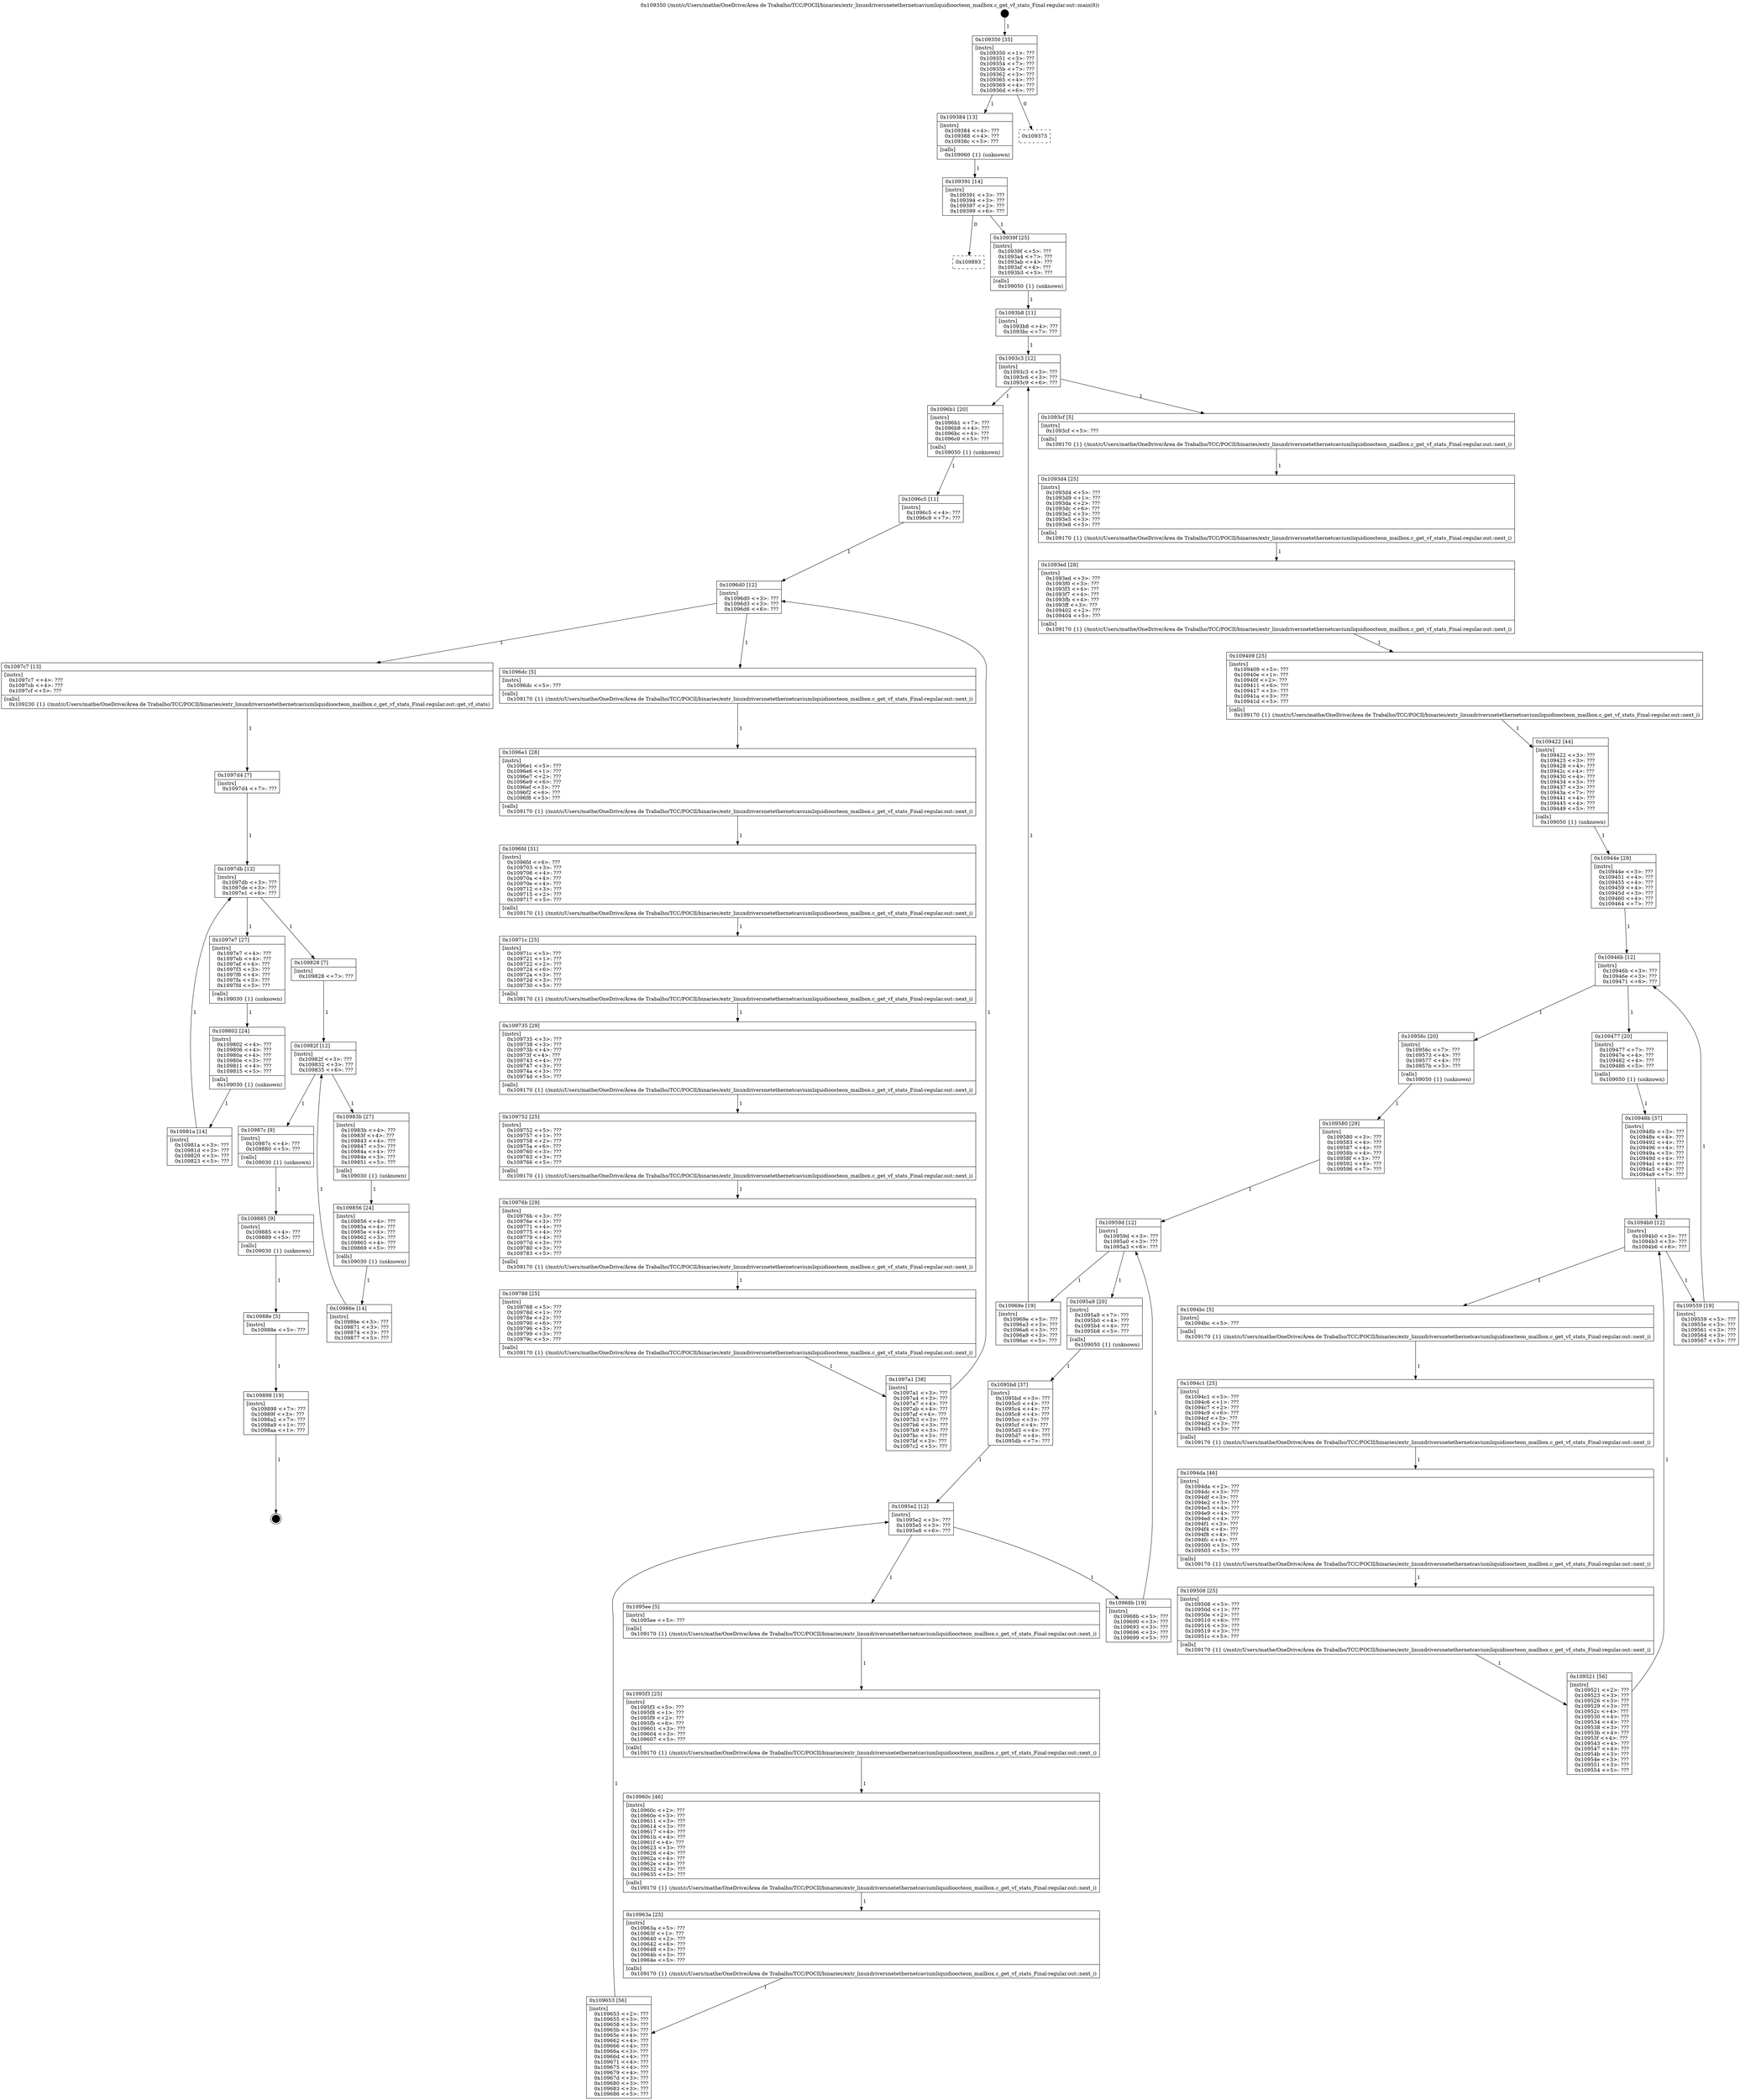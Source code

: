 digraph "0x109350" {
  label = "0x109350 (/mnt/c/Users/mathe/OneDrive/Área de Trabalho/TCC/POCII/binaries/extr_linuxdriversnetethernetcaviumliquidioocteon_mailbox.c_get_vf_stats_Final-regular.out::main(0))"
  labelloc = "t"
  node[shape=record]

  Entry [label="",width=0.3,height=0.3,shape=circle,fillcolor=black,style=filled]
  "0x109350" [label="{
     0x109350 [35]\l
     | [instrs]\l
     &nbsp;&nbsp;0x109350 \<+1\>: ???\l
     &nbsp;&nbsp;0x109351 \<+3\>: ???\l
     &nbsp;&nbsp;0x109354 \<+7\>: ???\l
     &nbsp;&nbsp;0x10935b \<+7\>: ???\l
     &nbsp;&nbsp;0x109362 \<+3\>: ???\l
     &nbsp;&nbsp;0x109365 \<+4\>: ???\l
     &nbsp;&nbsp;0x109369 \<+4\>: ???\l
     &nbsp;&nbsp;0x10936d \<+6\>: ???\l
  }"]
  "0x109384" [label="{
     0x109384 [13]\l
     | [instrs]\l
     &nbsp;&nbsp;0x109384 \<+4\>: ???\l
     &nbsp;&nbsp;0x109388 \<+4\>: ???\l
     &nbsp;&nbsp;0x10938c \<+5\>: ???\l
     | [calls]\l
     &nbsp;&nbsp;0x109060 \{1\} (unknown)\l
  }"]
  "0x109373" [label="{
     0x109373\l
  }", style=dashed]
  "0x109391" [label="{
     0x109391 [14]\l
     | [instrs]\l
     &nbsp;&nbsp;0x109391 \<+3\>: ???\l
     &nbsp;&nbsp;0x109394 \<+3\>: ???\l
     &nbsp;&nbsp;0x109397 \<+2\>: ???\l
     &nbsp;&nbsp;0x109399 \<+6\>: ???\l
  }"]
  "0x109893" [label="{
     0x109893\l
  }", style=dashed]
  "0x10939f" [label="{
     0x10939f [25]\l
     | [instrs]\l
     &nbsp;&nbsp;0x10939f \<+5\>: ???\l
     &nbsp;&nbsp;0x1093a4 \<+7\>: ???\l
     &nbsp;&nbsp;0x1093ab \<+4\>: ???\l
     &nbsp;&nbsp;0x1093af \<+4\>: ???\l
     &nbsp;&nbsp;0x1093b3 \<+5\>: ???\l
     | [calls]\l
     &nbsp;&nbsp;0x109050 \{1\} (unknown)\l
  }"]
  Exit [label="",width=0.3,height=0.3,shape=circle,fillcolor=black,style=filled,peripheries=2]
  "0x1093c3" [label="{
     0x1093c3 [12]\l
     | [instrs]\l
     &nbsp;&nbsp;0x1093c3 \<+3\>: ???\l
     &nbsp;&nbsp;0x1093c6 \<+3\>: ???\l
     &nbsp;&nbsp;0x1093c9 \<+6\>: ???\l
  }"]
  "0x1096b1" [label="{
     0x1096b1 [20]\l
     | [instrs]\l
     &nbsp;&nbsp;0x1096b1 \<+7\>: ???\l
     &nbsp;&nbsp;0x1096b8 \<+4\>: ???\l
     &nbsp;&nbsp;0x1096bc \<+4\>: ???\l
     &nbsp;&nbsp;0x1096c0 \<+5\>: ???\l
     | [calls]\l
     &nbsp;&nbsp;0x109050 \{1\} (unknown)\l
  }"]
  "0x1093cf" [label="{
     0x1093cf [5]\l
     | [instrs]\l
     &nbsp;&nbsp;0x1093cf \<+5\>: ???\l
     | [calls]\l
     &nbsp;&nbsp;0x109170 \{1\} (/mnt/c/Users/mathe/OneDrive/Área de Trabalho/TCC/POCII/binaries/extr_linuxdriversnetethernetcaviumliquidioocteon_mailbox.c_get_vf_stats_Final-regular.out::next_i)\l
  }"]
  "0x1093d4" [label="{
     0x1093d4 [25]\l
     | [instrs]\l
     &nbsp;&nbsp;0x1093d4 \<+5\>: ???\l
     &nbsp;&nbsp;0x1093d9 \<+1\>: ???\l
     &nbsp;&nbsp;0x1093da \<+2\>: ???\l
     &nbsp;&nbsp;0x1093dc \<+6\>: ???\l
     &nbsp;&nbsp;0x1093e2 \<+3\>: ???\l
     &nbsp;&nbsp;0x1093e5 \<+3\>: ???\l
     &nbsp;&nbsp;0x1093e8 \<+5\>: ???\l
     | [calls]\l
     &nbsp;&nbsp;0x109170 \{1\} (/mnt/c/Users/mathe/OneDrive/Área de Trabalho/TCC/POCII/binaries/extr_linuxdriversnetethernetcaviumliquidioocteon_mailbox.c_get_vf_stats_Final-regular.out::next_i)\l
  }"]
  "0x1093ed" [label="{
     0x1093ed [28]\l
     | [instrs]\l
     &nbsp;&nbsp;0x1093ed \<+3\>: ???\l
     &nbsp;&nbsp;0x1093f0 \<+3\>: ???\l
     &nbsp;&nbsp;0x1093f3 \<+4\>: ???\l
     &nbsp;&nbsp;0x1093f7 \<+4\>: ???\l
     &nbsp;&nbsp;0x1093fb \<+4\>: ???\l
     &nbsp;&nbsp;0x1093ff \<+3\>: ???\l
     &nbsp;&nbsp;0x109402 \<+2\>: ???\l
     &nbsp;&nbsp;0x109404 \<+5\>: ???\l
     | [calls]\l
     &nbsp;&nbsp;0x109170 \{1\} (/mnt/c/Users/mathe/OneDrive/Área de Trabalho/TCC/POCII/binaries/extr_linuxdriversnetethernetcaviumliquidioocteon_mailbox.c_get_vf_stats_Final-regular.out::next_i)\l
  }"]
  "0x109409" [label="{
     0x109409 [25]\l
     | [instrs]\l
     &nbsp;&nbsp;0x109409 \<+5\>: ???\l
     &nbsp;&nbsp;0x10940e \<+1\>: ???\l
     &nbsp;&nbsp;0x10940f \<+2\>: ???\l
     &nbsp;&nbsp;0x109411 \<+6\>: ???\l
     &nbsp;&nbsp;0x109417 \<+3\>: ???\l
     &nbsp;&nbsp;0x10941a \<+3\>: ???\l
     &nbsp;&nbsp;0x10941d \<+5\>: ???\l
     | [calls]\l
     &nbsp;&nbsp;0x109170 \{1\} (/mnt/c/Users/mathe/OneDrive/Área de Trabalho/TCC/POCII/binaries/extr_linuxdriversnetethernetcaviumliquidioocteon_mailbox.c_get_vf_stats_Final-regular.out::next_i)\l
  }"]
  "0x109422" [label="{
     0x109422 [44]\l
     | [instrs]\l
     &nbsp;&nbsp;0x109422 \<+3\>: ???\l
     &nbsp;&nbsp;0x109425 \<+3\>: ???\l
     &nbsp;&nbsp;0x109428 \<+4\>: ???\l
     &nbsp;&nbsp;0x10942c \<+4\>: ???\l
     &nbsp;&nbsp;0x109430 \<+4\>: ???\l
     &nbsp;&nbsp;0x109434 \<+3\>: ???\l
     &nbsp;&nbsp;0x109437 \<+3\>: ???\l
     &nbsp;&nbsp;0x10943a \<+7\>: ???\l
     &nbsp;&nbsp;0x109441 \<+4\>: ???\l
     &nbsp;&nbsp;0x109445 \<+4\>: ???\l
     &nbsp;&nbsp;0x109449 \<+5\>: ???\l
     | [calls]\l
     &nbsp;&nbsp;0x109050 \{1\} (unknown)\l
  }"]
  "0x10946b" [label="{
     0x10946b [12]\l
     | [instrs]\l
     &nbsp;&nbsp;0x10946b \<+3\>: ???\l
     &nbsp;&nbsp;0x10946e \<+3\>: ???\l
     &nbsp;&nbsp;0x109471 \<+6\>: ???\l
  }"]
  "0x10956c" [label="{
     0x10956c [20]\l
     | [instrs]\l
     &nbsp;&nbsp;0x10956c \<+7\>: ???\l
     &nbsp;&nbsp;0x109573 \<+4\>: ???\l
     &nbsp;&nbsp;0x109577 \<+4\>: ???\l
     &nbsp;&nbsp;0x10957b \<+5\>: ???\l
     | [calls]\l
     &nbsp;&nbsp;0x109050 \{1\} (unknown)\l
  }"]
  "0x109477" [label="{
     0x109477 [20]\l
     | [instrs]\l
     &nbsp;&nbsp;0x109477 \<+7\>: ???\l
     &nbsp;&nbsp;0x10947e \<+4\>: ???\l
     &nbsp;&nbsp;0x109482 \<+4\>: ???\l
     &nbsp;&nbsp;0x109486 \<+5\>: ???\l
     | [calls]\l
     &nbsp;&nbsp;0x109050 \{1\} (unknown)\l
  }"]
  "0x1094b0" [label="{
     0x1094b0 [12]\l
     | [instrs]\l
     &nbsp;&nbsp;0x1094b0 \<+3\>: ???\l
     &nbsp;&nbsp;0x1094b3 \<+3\>: ???\l
     &nbsp;&nbsp;0x1094b6 \<+6\>: ???\l
  }"]
  "0x109559" [label="{
     0x109559 [19]\l
     | [instrs]\l
     &nbsp;&nbsp;0x109559 \<+5\>: ???\l
     &nbsp;&nbsp;0x10955e \<+3\>: ???\l
     &nbsp;&nbsp;0x109561 \<+3\>: ???\l
     &nbsp;&nbsp;0x109564 \<+3\>: ???\l
     &nbsp;&nbsp;0x109567 \<+5\>: ???\l
  }"]
  "0x1094bc" [label="{
     0x1094bc [5]\l
     | [instrs]\l
     &nbsp;&nbsp;0x1094bc \<+5\>: ???\l
     | [calls]\l
     &nbsp;&nbsp;0x109170 \{1\} (/mnt/c/Users/mathe/OneDrive/Área de Trabalho/TCC/POCII/binaries/extr_linuxdriversnetethernetcaviumliquidioocteon_mailbox.c_get_vf_stats_Final-regular.out::next_i)\l
  }"]
  "0x1094c1" [label="{
     0x1094c1 [25]\l
     | [instrs]\l
     &nbsp;&nbsp;0x1094c1 \<+5\>: ???\l
     &nbsp;&nbsp;0x1094c6 \<+1\>: ???\l
     &nbsp;&nbsp;0x1094c7 \<+2\>: ???\l
     &nbsp;&nbsp;0x1094c9 \<+6\>: ???\l
     &nbsp;&nbsp;0x1094cf \<+3\>: ???\l
     &nbsp;&nbsp;0x1094d2 \<+3\>: ???\l
     &nbsp;&nbsp;0x1094d5 \<+5\>: ???\l
     | [calls]\l
     &nbsp;&nbsp;0x109170 \{1\} (/mnt/c/Users/mathe/OneDrive/Área de Trabalho/TCC/POCII/binaries/extr_linuxdriversnetethernetcaviumliquidioocteon_mailbox.c_get_vf_stats_Final-regular.out::next_i)\l
  }"]
  "0x1094da" [label="{
     0x1094da [46]\l
     | [instrs]\l
     &nbsp;&nbsp;0x1094da \<+2\>: ???\l
     &nbsp;&nbsp;0x1094dc \<+3\>: ???\l
     &nbsp;&nbsp;0x1094df \<+3\>: ???\l
     &nbsp;&nbsp;0x1094e2 \<+3\>: ???\l
     &nbsp;&nbsp;0x1094e5 \<+4\>: ???\l
     &nbsp;&nbsp;0x1094e9 \<+4\>: ???\l
     &nbsp;&nbsp;0x1094ed \<+4\>: ???\l
     &nbsp;&nbsp;0x1094f1 \<+3\>: ???\l
     &nbsp;&nbsp;0x1094f4 \<+4\>: ???\l
     &nbsp;&nbsp;0x1094f8 \<+4\>: ???\l
     &nbsp;&nbsp;0x1094fc \<+4\>: ???\l
     &nbsp;&nbsp;0x109500 \<+3\>: ???\l
     &nbsp;&nbsp;0x109503 \<+5\>: ???\l
     | [calls]\l
     &nbsp;&nbsp;0x109170 \{1\} (/mnt/c/Users/mathe/OneDrive/Área de Trabalho/TCC/POCII/binaries/extr_linuxdriversnetethernetcaviumliquidioocteon_mailbox.c_get_vf_stats_Final-regular.out::next_i)\l
  }"]
  "0x109508" [label="{
     0x109508 [25]\l
     | [instrs]\l
     &nbsp;&nbsp;0x109508 \<+5\>: ???\l
     &nbsp;&nbsp;0x10950d \<+1\>: ???\l
     &nbsp;&nbsp;0x10950e \<+2\>: ???\l
     &nbsp;&nbsp;0x109510 \<+6\>: ???\l
     &nbsp;&nbsp;0x109516 \<+3\>: ???\l
     &nbsp;&nbsp;0x109519 \<+3\>: ???\l
     &nbsp;&nbsp;0x10951c \<+5\>: ???\l
     | [calls]\l
     &nbsp;&nbsp;0x109170 \{1\} (/mnt/c/Users/mathe/OneDrive/Área de Trabalho/TCC/POCII/binaries/extr_linuxdriversnetethernetcaviumliquidioocteon_mailbox.c_get_vf_stats_Final-regular.out::next_i)\l
  }"]
  "0x109521" [label="{
     0x109521 [56]\l
     | [instrs]\l
     &nbsp;&nbsp;0x109521 \<+2\>: ???\l
     &nbsp;&nbsp;0x109523 \<+3\>: ???\l
     &nbsp;&nbsp;0x109526 \<+3\>: ???\l
     &nbsp;&nbsp;0x109529 \<+3\>: ???\l
     &nbsp;&nbsp;0x10952c \<+4\>: ???\l
     &nbsp;&nbsp;0x109530 \<+4\>: ???\l
     &nbsp;&nbsp;0x109534 \<+4\>: ???\l
     &nbsp;&nbsp;0x109538 \<+3\>: ???\l
     &nbsp;&nbsp;0x10953b \<+4\>: ???\l
     &nbsp;&nbsp;0x10953f \<+4\>: ???\l
     &nbsp;&nbsp;0x109543 \<+4\>: ???\l
     &nbsp;&nbsp;0x109547 \<+4\>: ???\l
     &nbsp;&nbsp;0x10954b \<+3\>: ???\l
     &nbsp;&nbsp;0x10954e \<+3\>: ???\l
     &nbsp;&nbsp;0x109551 \<+3\>: ???\l
     &nbsp;&nbsp;0x109554 \<+5\>: ???\l
  }"]
  "0x10948b" [label="{
     0x10948b [37]\l
     | [instrs]\l
     &nbsp;&nbsp;0x10948b \<+3\>: ???\l
     &nbsp;&nbsp;0x10948e \<+4\>: ???\l
     &nbsp;&nbsp;0x109492 \<+4\>: ???\l
     &nbsp;&nbsp;0x109496 \<+4\>: ???\l
     &nbsp;&nbsp;0x10949a \<+3\>: ???\l
     &nbsp;&nbsp;0x10949d \<+4\>: ???\l
     &nbsp;&nbsp;0x1094a1 \<+4\>: ???\l
     &nbsp;&nbsp;0x1094a5 \<+4\>: ???\l
     &nbsp;&nbsp;0x1094a9 \<+7\>: ???\l
  }"]
  "0x109898" [label="{
     0x109898 [19]\l
     | [instrs]\l
     &nbsp;&nbsp;0x109898 \<+7\>: ???\l
     &nbsp;&nbsp;0x10989f \<+3\>: ???\l
     &nbsp;&nbsp;0x1098a2 \<+7\>: ???\l
     &nbsp;&nbsp;0x1098a9 \<+1\>: ???\l
     &nbsp;&nbsp;0x1098aa \<+1\>: ???\l
  }"]
  "0x10944e" [label="{
     0x10944e [29]\l
     | [instrs]\l
     &nbsp;&nbsp;0x10944e \<+3\>: ???\l
     &nbsp;&nbsp;0x109451 \<+4\>: ???\l
     &nbsp;&nbsp;0x109455 \<+4\>: ???\l
     &nbsp;&nbsp;0x109459 \<+4\>: ???\l
     &nbsp;&nbsp;0x10945d \<+3\>: ???\l
     &nbsp;&nbsp;0x109460 \<+4\>: ???\l
     &nbsp;&nbsp;0x109464 \<+7\>: ???\l
  }"]
  "0x10959d" [label="{
     0x10959d [12]\l
     | [instrs]\l
     &nbsp;&nbsp;0x10959d \<+3\>: ???\l
     &nbsp;&nbsp;0x1095a0 \<+3\>: ???\l
     &nbsp;&nbsp;0x1095a3 \<+6\>: ???\l
  }"]
  "0x10969e" [label="{
     0x10969e [19]\l
     | [instrs]\l
     &nbsp;&nbsp;0x10969e \<+5\>: ???\l
     &nbsp;&nbsp;0x1096a3 \<+3\>: ???\l
     &nbsp;&nbsp;0x1096a6 \<+3\>: ???\l
     &nbsp;&nbsp;0x1096a9 \<+3\>: ???\l
     &nbsp;&nbsp;0x1096ac \<+5\>: ???\l
  }"]
  "0x1095a9" [label="{
     0x1095a9 [20]\l
     | [instrs]\l
     &nbsp;&nbsp;0x1095a9 \<+7\>: ???\l
     &nbsp;&nbsp;0x1095b0 \<+4\>: ???\l
     &nbsp;&nbsp;0x1095b4 \<+4\>: ???\l
     &nbsp;&nbsp;0x1095b8 \<+5\>: ???\l
     | [calls]\l
     &nbsp;&nbsp;0x109050 \{1\} (unknown)\l
  }"]
  "0x1095e2" [label="{
     0x1095e2 [12]\l
     | [instrs]\l
     &nbsp;&nbsp;0x1095e2 \<+3\>: ???\l
     &nbsp;&nbsp;0x1095e5 \<+3\>: ???\l
     &nbsp;&nbsp;0x1095e8 \<+6\>: ???\l
  }"]
  "0x10968b" [label="{
     0x10968b [19]\l
     | [instrs]\l
     &nbsp;&nbsp;0x10968b \<+5\>: ???\l
     &nbsp;&nbsp;0x109690 \<+3\>: ???\l
     &nbsp;&nbsp;0x109693 \<+3\>: ???\l
     &nbsp;&nbsp;0x109696 \<+3\>: ???\l
     &nbsp;&nbsp;0x109699 \<+5\>: ???\l
  }"]
  "0x1095ee" [label="{
     0x1095ee [5]\l
     | [instrs]\l
     &nbsp;&nbsp;0x1095ee \<+5\>: ???\l
     | [calls]\l
     &nbsp;&nbsp;0x109170 \{1\} (/mnt/c/Users/mathe/OneDrive/Área de Trabalho/TCC/POCII/binaries/extr_linuxdriversnetethernetcaviumliquidioocteon_mailbox.c_get_vf_stats_Final-regular.out::next_i)\l
  }"]
  "0x1095f3" [label="{
     0x1095f3 [25]\l
     | [instrs]\l
     &nbsp;&nbsp;0x1095f3 \<+5\>: ???\l
     &nbsp;&nbsp;0x1095f8 \<+1\>: ???\l
     &nbsp;&nbsp;0x1095f9 \<+2\>: ???\l
     &nbsp;&nbsp;0x1095fb \<+6\>: ???\l
     &nbsp;&nbsp;0x109601 \<+3\>: ???\l
     &nbsp;&nbsp;0x109604 \<+3\>: ???\l
     &nbsp;&nbsp;0x109607 \<+5\>: ???\l
     | [calls]\l
     &nbsp;&nbsp;0x109170 \{1\} (/mnt/c/Users/mathe/OneDrive/Área de Trabalho/TCC/POCII/binaries/extr_linuxdriversnetethernetcaviumliquidioocteon_mailbox.c_get_vf_stats_Final-regular.out::next_i)\l
  }"]
  "0x10960c" [label="{
     0x10960c [46]\l
     | [instrs]\l
     &nbsp;&nbsp;0x10960c \<+2\>: ???\l
     &nbsp;&nbsp;0x10960e \<+3\>: ???\l
     &nbsp;&nbsp;0x109611 \<+3\>: ???\l
     &nbsp;&nbsp;0x109614 \<+3\>: ???\l
     &nbsp;&nbsp;0x109617 \<+4\>: ???\l
     &nbsp;&nbsp;0x10961b \<+4\>: ???\l
     &nbsp;&nbsp;0x10961f \<+4\>: ???\l
     &nbsp;&nbsp;0x109623 \<+3\>: ???\l
     &nbsp;&nbsp;0x109626 \<+4\>: ???\l
     &nbsp;&nbsp;0x10962a \<+4\>: ???\l
     &nbsp;&nbsp;0x10962e \<+4\>: ???\l
     &nbsp;&nbsp;0x109632 \<+3\>: ???\l
     &nbsp;&nbsp;0x109635 \<+5\>: ???\l
     | [calls]\l
     &nbsp;&nbsp;0x109170 \{1\} (/mnt/c/Users/mathe/OneDrive/Área de Trabalho/TCC/POCII/binaries/extr_linuxdriversnetethernetcaviumliquidioocteon_mailbox.c_get_vf_stats_Final-regular.out::next_i)\l
  }"]
  "0x10963a" [label="{
     0x10963a [25]\l
     | [instrs]\l
     &nbsp;&nbsp;0x10963a \<+5\>: ???\l
     &nbsp;&nbsp;0x10963f \<+1\>: ???\l
     &nbsp;&nbsp;0x109640 \<+2\>: ???\l
     &nbsp;&nbsp;0x109642 \<+6\>: ???\l
     &nbsp;&nbsp;0x109648 \<+3\>: ???\l
     &nbsp;&nbsp;0x10964b \<+3\>: ???\l
     &nbsp;&nbsp;0x10964e \<+5\>: ???\l
     | [calls]\l
     &nbsp;&nbsp;0x109170 \{1\} (/mnt/c/Users/mathe/OneDrive/Área de Trabalho/TCC/POCII/binaries/extr_linuxdriversnetethernetcaviumliquidioocteon_mailbox.c_get_vf_stats_Final-regular.out::next_i)\l
  }"]
  "0x109653" [label="{
     0x109653 [56]\l
     | [instrs]\l
     &nbsp;&nbsp;0x109653 \<+2\>: ???\l
     &nbsp;&nbsp;0x109655 \<+3\>: ???\l
     &nbsp;&nbsp;0x109658 \<+3\>: ???\l
     &nbsp;&nbsp;0x10965b \<+3\>: ???\l
     &nbsp;&nbsp;0x10965e \<+4\>: ???\l
     &nbsp;&nbsp;0x109662 \<+4\>: ???\l
     &nbsp;&nbsp;0x109666 \<+4\>: ???\l
     &nbsp;&nbsp;0x10966a \<+3\>: ???\l
     &nbsp;&nbsp;0x10966d \<+4\>: ???\l
     &nbsp;&nbsp;0x109671 \<+4\>: ???\l
     &nbsp;&nbsp;0x109675 \<+4\>: ???\l
     &nbsp;&nbsp;0x109679 \<+4\>: ???\l
     &nbsp;&nbsp;0x10967d \<+3\>: ???\l
     &nbsp;&nbsp;0x109680 \<+3\>: ???\l
     &nbsp;&nbsp;0x109683 \<+3\>: ???\l
     &nbsp;&nbsp;0x109686 \<+5\>: ???\l
  }"]
  "0x1095bd" [label="{
     0x1095bd [37]\l
     | [instrs]\l
     &nbsp;&nbsp;0x1095bd \<+3\>: ???\l
     &nbsp;&nbsp;0x1095c0 \<+4\>: ???\l
     &nbsp;&nbsp;0x1095c4 \<+4\>: ???\l
     &nbsp;&nbsp;0x1095c8 \<+4\>: ???\l
     &nbsp;&nbsp;0x1095cc \<+3\>: ???\l
     &nbsp;&nbsp;0x1095cf \<+4\>: ???\l
     &nbsp;&nbsp;0x1095d3 \<+4\>: ???\l
     &nbsp;&nbsp;0x1095d7 \<+4\>: ???\l
     &nbsp;&nbsp;0x1095db \<+7\>: ???\l
  }"]
  "0x10988e" [label="{
     0x10988e [5]\l
     | [instrs]\l
     &nbsp;&nbsp;0x10988e \<+5\>: ???\l
  }"]
  "0x109580" [label="{
     0x109580 [29]\l
     | [instrs]\l
     &nbsp;&nbsp;0x109580 \<+3\>: ???\l
     &nbsp;&nbsp;0x109583 \<+4\>: ???\l
     &nbsp;&nbsp;0x109587 \<+4\>: ???\l
     &nbsp;&nbsp;0x10958b \<+4\>: ???\l
     &nbsp;&nbsp;0x10958f \<+3\>: ???\l
     &nbsp;&nbsp;0x109592 \<+4\>: ???\l
     &nbsp;&nbsp;0x109596 \<+7\>: ???\l
  }"]
  "0x109885" [label="{
     0x109885 [9]\l
     | [instrs]\l
     &nbsp;&nbsp;0x109885 \<+4\>: ???\l
     &nbsp;&nbsp;0x109889 \<+5\>: ???\l
     | [calls]\l
     &nbsp;&nbsp;0x109030 \{1\} (unknown)\l
  }"]
  "0x1093b8" [label="{
     0x1093b8 [11]\l
     | [instrs]\l
     &nbsp;&nbsp;0x1093b8 \<+4\>: ???\l
     &nbsp;&nbsp;0x1093bc \<+7\>: ???\l
  }"]
  "0x1096d0" [label="{
     0x1096d0 [12]\l
     | [instrs]\l
     &nbsp;&nbsp;0x1096d0 \<+3\>: ???\l
     &nbsp;&nbsp;0x1096d3 \<+3\>: ???\l
     &nbsp;&nbsp;0x1096d6 \<+6\>: ???\l
  }"]
  "0x1097c7" [label="{
     0x1097c7 [13]\l
     | [instrs]\l
     &nbsp;&nbsp;0x1097c7 \<+4\>: ???\l
     &nbsp;&nbsp;0x1097cb \<+4\>: ???\l
     &nbsp;&nbsp;0x1097cf \<+5\>: ???\l
     | [calls]\l
     &nbsp;&nbsp;0x109230 \{1\} (/mnt/c/Users/mathe/OneDrive/Área de Trabalho/TCC/POCII/binaries/extr_linuxdriversnetethernetcaviumliquidioocteon_mailbox.c_get_vf_stats_Final-regular.out::get_vf_stats)\l
  }"]
  "0x1096dc" [label="{
     0x1096dc [5]\l
     | [instrs]\l
     &nbsp;&nbsp;0x1096dc \<+5\>: ???\l
     | [calls]\l
     &nbsp;&nbsp;0x109170 \{1\} (/mnt/c/Users/mathe/OneDrive/Área de Trabalho/TCC/POCII/binaries/extr_linuxdriversnetethernetcaviumliquidioocteon_mailbox.c_get_vf_stats_Final-regular.out::next_i)\l
  }"]
  "0x1096e1" [label="{
     0x1096e1 [28]\l
     | [instrs]\l
     &nbsp;&nbsp;0x1096e1 \<+5\>: ???\l
     &nbsp;&nbsp;0x1096e6 \<+1\>: ???\l
     &nbsp;&nbsp;0x1096e7 \<+2\>: ???\l
     &nbsp;&nbsp;0x1096e9 \<+6\>: ???\l
     &nbsp;&nbsp;0x1096ef \<+3\>: ???\l
     &nbsp;&nbsp;0x1096f2 \<+6\>: ???\l
     &nbsp;&nbsp;0x1096f8 \<+5\>: ???\l
     | [calls]\l
     &nbsp;&nbsp;0x109170 \{1\} (/mnt/c/Users/mathe/OneDrive/Área de Trabalho/TCC/POCII/binaries/extr_linuxdriversnetethernetcaviumliquidioocteon_mailbox.c_get_vf_stats_Final-regular.out::next_i)\l
  }"]
  "0x1096fd" [label="{
     0x1096fd [31]\l
     | [instrs]\l
     &nbsp;&nbsp;0x1096fd \<+6\>: ???\l
     &nbsp;&nbsp;0x109703 \<+3\>: ???\l
     &nbsp;&nbsp;0x109706 \<+4\>: ???\l
     &nbsp;&nbsp;0x10970a \<+4\>: ???\l
     &nbsp;&nbsp;0x10970e \<+4\>: ???\l
     &nbsp;&nbsp;0x109712 \<+3\>: ???\l
     &nbsp;&nbsp;0x109715 \<+2\>: ???\l
     &nbsp;&nbsp;0x109717 \<+5\>: ???\l
     | [calls]\l
     &nbsp;&nbsp;0x109170 \{1\} (/mnt/c/Users/mathe/OneDrive/Área de Trabalho/TCC/POCII/binaries/extr_linuxdriversnetethernetcaviumliquidioocteon_mailbox.c_get_vf_stats_Final-regular.out::next_i)\l
  }"]
  "0x10971c" [label="{
     0x10971c [25]\l
     | [instrs]\l
     &nbsp;&nbsp;0x10971c \<+5\>: ???\l
     &nbsp;&nbsp;0x109721 \<+1\>: ???\l
     &nbsp;&nbsp;0x109722 \<+2\>: ???\l
     &nbsp;&nbsp;0x109724 \<+6\>: ???\l
     &nbsp;&nbsp;0x10972a \<+3\>: ???\l
     &nbsp;&nbsp;0x10972d \<+3\>: ???\l
     &nbsp;&nbsp;0x109730 \<+5\>: ???\l
     | [calls]\l
     &nbsp;&nbsp;0x109170 \{1\} (/mnt/c/Users/mathe/OneDrive/Área de Trabalho/TCC/POCII/binaries/extr_linuxdriversnetethernetcaviumliquidioocteon_mailbox.c_get_vf_stats_Final-regular.out::next_i)\l
  }"]
  "0x109735" [label="{
     0x109735 [29]\l
     | [instrs]\l
     &nbsp;&nbsp;0x109735 \<+3\>: ???\l
     &nbsp;&nbsp;0x109738 \<+3\>: ???\l
     &nbsp;&nbsp;0x10973b \<+4\>: ???\l
     &nbsp;&nbsp;0x10973f \<+4\>: ???\l
     &nbsp;&nbsp;0x109743 \<+4\>: ???\l
     &nbsp;&nbsp;0x109747 \<+3\>: ???\l
     &nbsp;&nbsp;0x10974a \<+3\>: ???\l
     &nbsp;&nbsp;0x10974d \<+5\>: ???\l
     | [calls]\l
     &nbsp;&nbsp;0x109170 \{1\} (/mnt/c/Users/mathe/OneDrive/Área de Trabalho/TCC/POCII/binaries/extr_linuxdriversnetethernetcaviumliquidioocteon_mailbox.c_get_vf_stats_Final-regular.out::next_i)\l
  }"]
  "0x109752" [label="{
     0x109752 [25]\l
     | [instrs]\l
     &nbsp;&nbsp;0x109752 \<+5\>: ???\l
     &nbsp;&nbsp;0x109757 \<+1\>: ???\l
     &nbsp;&nbsp;0x109758 \<+2\>: ???\l
     &nbsp;&nbsp;0x10975a \<+6\>: ???\l
     &nbsp;&nbsp;0x109760 \<+3\>: ???\l
     &nbsp;&nbsp;0x109763 \<+3\>: ???\l
     &nbsp;&nbsp;0x109766 \<+5\>: ???\l
     | [calls]\l
     &nbsp;&nbsp;0x109170 \{1\} (/mnt/c/Users/mathe/OneDrive/Área de Trabalho/TCC/POCII/binaries/extr_linuxdriversnetethernetcaviumliquidioocteon_mailbox.c_get_vf_stats_Final-regular.out::next_i)\l
  }"]
  "0x10976b" [label="{
     0x10976b [29]\l
     | [instrs]\l
     &nbsp;&nbsp;0x10976b \<+3\>: ???\l
     &nbsp;&nbsp;0x10976e \<+3\>: ???\l
     &nbsp;&nbsp;0x109771 \<+4\>: ???\l
     &nbsp;&nbsp;0x109775 \<+4\>: ???\l
     &nbsp;&nbsp;0x109779 \<+4\>: ???\l
     &nbsp;&nbsp;0x10977d \<+3\>: ???\l
     &nbsp;&nbsp;0x109780 \<+3\>: ???\l
     &nbsp;&nbsp;0x109783 \<+5\>: ???\l
     | [calls]\l
     &nbsp;&nbsp;0x109170 \{1\} (/mnt/c/Users/mathe/OneDrive/Área de Trabalho/TCC/POCII/binaries/extr_linuxdriversnetethernetcaviumliquidioocteon_mailbox.c_get_vf_stats_Final-regular.out::next_i)\l
  }"]
  "0x109788" [label="{
     0x109788 [25]\l
     | [instrs]\l
     &nbsp;&nbsp;0x109788 \<+5\>: ???\l
     &nbsp;&nbsp;0x10978d \<+1\>: ???\l
     &nbsp;&nbsp;0x10978e \<+2\>: ???\l
     &nbsp;&nbsp;0x109790 \<+6\>: ???\l
     &nbsp;&nbsp;0x109796 \<+3\>: ???\l
     &nbsp;&nbsp;0x109799 \<+3\>: ???\l
     &nbsp;&nbsp;0x10979c \<+5\>: ???\l
     | [calls]\l
     &nbsp;&nbsp;0x109170 \{1\} (/mnt/c/Users/mathe/OneDrive/Área de Trabalho/TCC/POCII/binaries/extr_linuxdriversnetethernetcaviumliquidioocteon_mailbox.c_get_vf_stats_Final-regular.out::next_i)\l
  }"]
  "0x1097a1" [label="{
     0x1097a1 [38]\l
     | [instrs]\l
     &nbsp;&nbsp;0x1097a1 \<+3\>: ???\l
     &nbsp;&nbsp;0x1097a4 \<+3\>: ???\l
     &nbsp;&nbsp;0x1097a7 \<+4\>: ???\l
     &nbsp;&nbsp;0x1097ab \<+4\>: ???\l
     &nbsp;&nbsp;0x1097af \<+4\>: ???\l
     &nbsp;&nbsp;0x1097b3 \<+3\>: ???\l
     &nbsp;&nbsp;0x1097b6 \<+3\>: ???\l
     &nbsp;&nbsp;0x1097b9 \<+3\>: ???\l
     &nbsp;&nbsp;0x1097bc \<+3\>: ???\l
     &nbsp;&nbsp;0x1097bf \<+3\>: ???\l
     &nbsp;&nbsp;0x1097c2 \<+5\>: ???\l
  }"]
  "0x1096c5" [label="{
     0x1096c5 [11]\l
     | [instrs]\l
     &nbsp;&nbsp;0x1096c5 \<+4\>: ???\l
     &nbsp;&nbsp;0x1096c9 \<+7\>: ???\l
  }"]
  "0x1097db" [label="{
     0x1097db [12]\l
     | [instrs]\l
     &nbsp;&nbsp;0x1097db \<+3\>: ???\l
     &nbsp;&nbsp;0x1097de \<+3\>: ???\l
     &nbsp;&nbsp;0x1097e1 \<+6\>: ???\l
  }"]
  "0x10982f" [label="{
     0x10982f [12]\l
     | [instrs]\l
     &nbsp;&nbsp;0x10982f \<+3\>: ???\l
     &nbsp;&nbsp;0x109832 \<+3\>: ???\l
     &nbsp;&nbsp;0x109835 \<+6\>: ???\l
  }"]
  "0x1097e7" [label="{
     0x1097e7 [27]\l
     | [instrs]\l
     &nbsp;&nbsp;0x1097e7 \<+4\>: ???\l
     &nbsp;&nbsp;0x1097eb \<+4\>: ???\l
     &nbsp;&nbsp;0x1097ef \<+4\>: ???\l
     &nbsp;&nbsp;0x1097f3 \<+3\>: ???\l
     &nbsp;&nbsp;0x1097f6 \<+4\>: ???\l
     &nbsp;&nbsp;0x1097fa \<+3\>: ???\l
     &nbsp;&nbsp;0x1097fd \<+5\>: ???\l
     | [calls]\l
     &nbsp;&nbsp;0x109030 \{1\} (unknown)\l
  }"]
  "0x109802" [label="{
     0x109802 [24]\l
     | [instrs]\l
     &nbsp;&nbsp;0x109802 \<+4\>: ???\l
     &nbsp;&nbsp;0x109806 \<+4\>: ???\l
     &nbsp;&nbsp;0x10980a \<+4\>: ???\l
     &nbsp;&nbsp;0x10980e \<+3\>: ???\l
     &nbsp;&nbsp;0x109811 \<+4\>: ???\l
     &nbsp;&nbsp;0x109815 \<+5\>: ???\l
     | [calls]\l
     &nbsp;&nbsp;0x109030 \{1\} (unknown)\l
  }"]
  "0x10981a" [label="{
     0x10981a [14]\l
     | [instrs]\l
     &nbsp;&nbsp;0x10981a \<+3\>: ???\l
     &nbsp;&nbsp;0x10981d \<+3\>: ???\l
     &nbsp;&nbsp;0x109820 \<+3\>: ???\l
     &nbsp;&nbsp;0x109823 \<+5\>: ???\l
  }"]
  "0x1097d4" [label="{
     0x1097d4 [7]\l
     | [instrs]\l
     &nbsp;&nbsp;0x1097d4 \<+7\>: ???\l
  }"]
  "0x10987c" [label="{
     0x10987c [9]\l
     | [instrs]\l
     &nbsp;&nbsp;0x10987c \<+4\>: ???\l
     &nbsp;&nbsp;0x109880 \<+5\>: ???\l
     | [calls]\l
     &nbsp;&nbsp;0x109030 \{1\} (unknown)\l
  }"]
  "0x10983b" [label="{
     0x10983b [27]\l
     | [instrs]\l
     &nbsp;&nbsp;0x10983b \<+4\>: ???\l
     &nbsp;&nbsp;0x10983f \<+4\>: ???\l
     &nbsp;&nbsp;0x109843 \<+4\>: ???\l
     &nbsp;&nbsp;0x109847 \<+3\>: ???\l
     &nbsp;&nbsp;0x10984a \<+4\>: ???\l
     &nbsp;&nbsp;0x10984e \<+3\>: ???\l
     &nbsp;&nbsp;0x109851 \<+5\>: ???\l
     | [calls]\l
     &nbsp;&nbsp;0x109030 \{1\} (unknown)\l
  }"]
  "0x109856" [label="{
     0x109856 [24]\l
     | [instrs]\l
     &nbsp;&nbsp;0x109856 \<+4\>: ???\l
     &nbsp;&nbsp;0x10985a \<+4\>: ???\l
     &nbsp;&nbsp;0x10985e \<+4\>: ???\l
     &nbsp;&nbsp;0x109862 \<+3\>: ???\l
     &nbsp;&nbsp;0x109865 \<+4\>: ???\l
     &nbsp;&nbsp;0x109869 \<+5\>: ???\l
     | [calls]\l
     &nbsp;&nbsp;0x109030 \{1\} (unknown)\l
  }"]
  "0x10986e" [label="{
     0x10986e [14]\l
     | [instrs]\l
     &nbsp;&nbsp;0x10986e \<+3\>: ???\l
     &nbsp;&nbsp;0x109871 \<+3\>: ???\l
     &nbsp;&nbsp;0x109874 \<+3\>: ???\l
     &nbsp;&nbsp;0x109877 \<+5\>: ???\l
  }"]
  "0x109828" [label="{
     0x109828 [7]\l
     | [instrs]\l
     &nbsp;&nbsp;0x109828 \<+7\>: ???\l
  }"]
  Entry -> "0x109350" [label=" 1"]
  "0x109350" -> "0x109384" [label=" 1"]
  "0x109350" -> "0x109373" [label=" 0"]
  "0x109384" -> "0x109391" [label=" 1"]
  "0x109391" -> "0x109893" [label=" 0"]
  "0x109391" -> "0x10939f" [label=" 1"]
  "0x109898" -> Exit [label=" 1"]
  "0x10939f" -> "0x1093b8" [label=" 1"]
  "0x1093c3" -> "0x1096b1" [label=" 1"]
  "0x1093c3" -> "0x1093cf" [label=" 1"]
  "0x1093cf" -> "0x1093d4" [label=" 1"]
  "0x1093d4" -> "0x1093ed" [label=" 1"]
  "0x1093ed" -> "0x109409" [label=" 1"]
  "0x109409" -> "0x109422" [label=" 1"]
  "0x109422" -> "0x10944e" [label=" 1"]
  "0x10946b" -> "0x10956c" [label=" 1"]
  "0x10946b" -> "0x109477" [label=" 1"]
  "0x109477" -> "0x10948b" [label=" 1"]
  "0x1094b0" -> "0x109559" [label=" 1"]
  "0x1094b0" -> "0x1094bc" [label=" 1"]
  "0x1094bc" -> "0x1094c1" [label=" 1"]
  "0x1094c1" -> "0x1094da" [label=" 1"]
  "0x1094da" -> "0x109508" [label=" 1"]
  "0x109508" -> "0x109521" [label=" 1"]
  "0x10948b" -> "0x1094b0" [label=" 1"]
  "0x109521" -> "0x1094b0" [label=" 1"]
  "0x10988e" -> "0x109898" [label=" 1"]
  "0x10944e" -> "0x10946b" [label=" 1"]
  "0x109559" -> "0x10946b" [label=" 1"]
  "0x10956c" -> "0x109580" [label=" 1"]
  "0x10959d" -> "0x10969e" [label=" 1"]
  "0x10959d" -> "0x1095a9" [label=" 1"]
  "0x1095a9" -> "0x1095bd" [label=" 1"]
  "0x1095e2" -> "0x10968b" [label=" 1"]
  "0x1095e2" -> "0x1095ee" [label=" 1"]
  "0x1095ee" -> "0x1095f3" [label=" 1"]
  "0x1095f3" -> "0x10960c" [label=" 1"]
  "0x10960c" -> "0x10963a" [label=" 1"]
  "0x10963a" -> "0x109653" [label=" 1"]
  "0x1095bd" -> "0x1095e2" [label=" 1"]
  "0x109653" -> "0x1095e2" [label=" 1"]
  "0x109885" -> "0x10988e" [label=" 1"]
  "0x109580" -> "0x10959d" [label=" 1"]
  "0x10968b" -> "0x10959d" [label=" 1"]
  "0x10987c" -> "0x109885" [label=" 1"]
  "0x1093b8" -> "0x1093c3" [label=" 1"]
  "0x10969e" -> "0x1093c3" [label=" 1"]
  "0x1096b1" -> "0x1096c5" [label=" 1"]
  "0x1096d0" -> "0x1097c7" [label=" 1"]
  "0x1096d0" -> "0x1096dc" [label=" 1"]
  "0x1096dc" -> "0x1096e1" [label=" 1"]
  "0x1096e1" -> "0x1096fd" [label=" 1"]
  "0x1096fd" -> "0x10971c" [label=" 1"]
  "0x10971c" -> "0x109735" [label=" 1"]
  "0x109735" -> "0x109752" [label=" 1"]
  "0x109752" -> "0x10976b" [label=" 1"]
  "0x10976b" -> "0x109788" [label=" 1"]
  "0x109788" -> "0x1097a1" [label=" 1"]
  "0x1096c5" -> "0x1096d0" [label=" 1"]
  "0x1097a1" -> "0x1096d0" [label=" 1"]
  "0x1097c7" -> "0x1097d4" [label=" 1"]
  "0x1097db" -> "0x109828" [label=" 1"]
  "0x1097db" -> "0x1097e7" [label=" 1"]
  "0x1097e7" -> "0x109802" [label=" 1"]
  "0x109802" -> "0x10981a" [label=" 1"]
  "0x1097d4" -> "0x1097db" [label=" 1"]
  "0x10981a" -> "0x1097db" [label=" 1"]
  "0x10982f" -> "0x10987c" [label=" 1"]
  "0x10982f" -> "0x10983b" [label=" 1"]
  "0x10983b" -> "0x109856" [label=" 1"]
  "0x109856" -> "0x10986e" [label=" 1"]
  "0x109828" -> "0x10982f" [label=" 1"]
  "0x10986e" -> "0x10982f" [label=" 1"]
}
